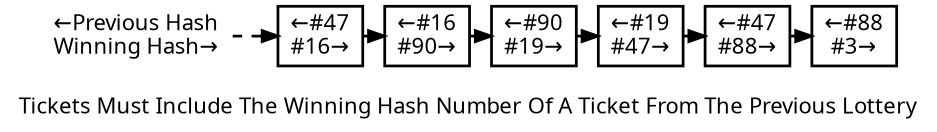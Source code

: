 digraph {

size=6.25;
rankdir=LR
//splines = ortho;
ranksep = 0.2;
nodesep = 0.1;

edge [ penwidth = 1.75, fontname="Sans" ]
node [ penwidth = 1.75, shape = "box", fontname="Sans", label = "", width=0.3, height=0.3 ]
graph [ penwidth = 1.75, fontname="Sans" ]

//ticket [ label = "Tickets With\nSigned Promises\n& Other Data", shape = "none" ]
//hash [ label =    "Random Hash Number;\nMust Be Below Target\nNumber To Win", shape = "none" ]

//hash0001 [ label = "#", fontsize = 18, shape = "none" ]
//hash0002 [ label = "#", fontsize = 18, shape = "none" ]
//hash0003 [ label = "#", fontsize = 18, shape = "none" ]
//hash0730 [ label = "#", fontsize = 18, shape = "none" ]
//hash0731 [ label = "#", fontsize = 18, shape = "none" ]
//hash0732 [ label = "#", fontsize = 18, shape = "none" ]
//hash0733 [ label = "#", fontsize = 18, shape = "none" ]
//hash0734 [ label = "#", fontsize = 18, shape = "none" ]
//hash0735 [ label = "#", fontsize = 18, shape = "none" ]
//hash0736 [ label = "#", fontsize = 18, shape = "none" ]
//hash0737 [ label = "#", fontsize = 18, shape = "none" ]
//hash0738 [ label = "#", fontsize = 18, shape = "none" ]

invis0 [ shape = "none", label = "←Previous Hash\nWinning Hash→" ];
block0 [ label = "←#47\n#16→" ];
block1 [ label = "←#16\n#90→" ];
block2 [ label = "←#90\n#19→" ];
block3 [ label = "←#19\n#47→" ];
block4 [ label = "←#47\n#88→" ];
block5 [ label = "←#88\n#3→" ];




invis0 -> block0 [ minlen = 2, style = "dashed" ];

block0 -> block1 -> block2 -> block3 -> block4 -> block5;


label = " \nTickets Must Include The Winning Hash Number Of A Ticket From The Previous Lottery"
}
